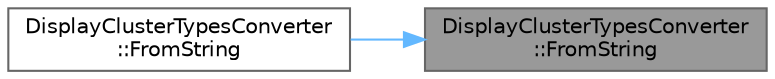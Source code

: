 digraph "DisplayClusterTypesConverter::FromString"
{
 // INTERACTIVE_SVG=YES
 // LATEX_PDF_SIZE
  bgcolor="transparent";
  edge [fontname=Helvetica,fontsize=10,labelfontname=Helvetica,labelfontsize=10];
  node [fontname=Helvetica,fontsize=10,shape=box,height=0.2,width=0.4];
  rankdir="RL";
  Node1 [id="Node000001",label="DisplayClusterTypesConverter\l::FromString",height=0.2,width=0.4,color="gray40", fillcolor="grey60", style="filled", fontcolor="black",tooltip=" "];
  Node1 -> Node2 [id="edge1_Node000001_Node000002",dir="back",color="steelblue1",style="solid",tooltip=" "];
  Node2 [id="Node000002",label="DisplayClusterTypesConverter\l::FromString",height=0.2,width=0.4,color="grey40", fillcolor="white", style="filled",URL="$d9/dcd/classDisplayClusterTypesConverter.html#a215cef07a4f032c6f4cddefcf7c33a56",tooltip=" "];
}
